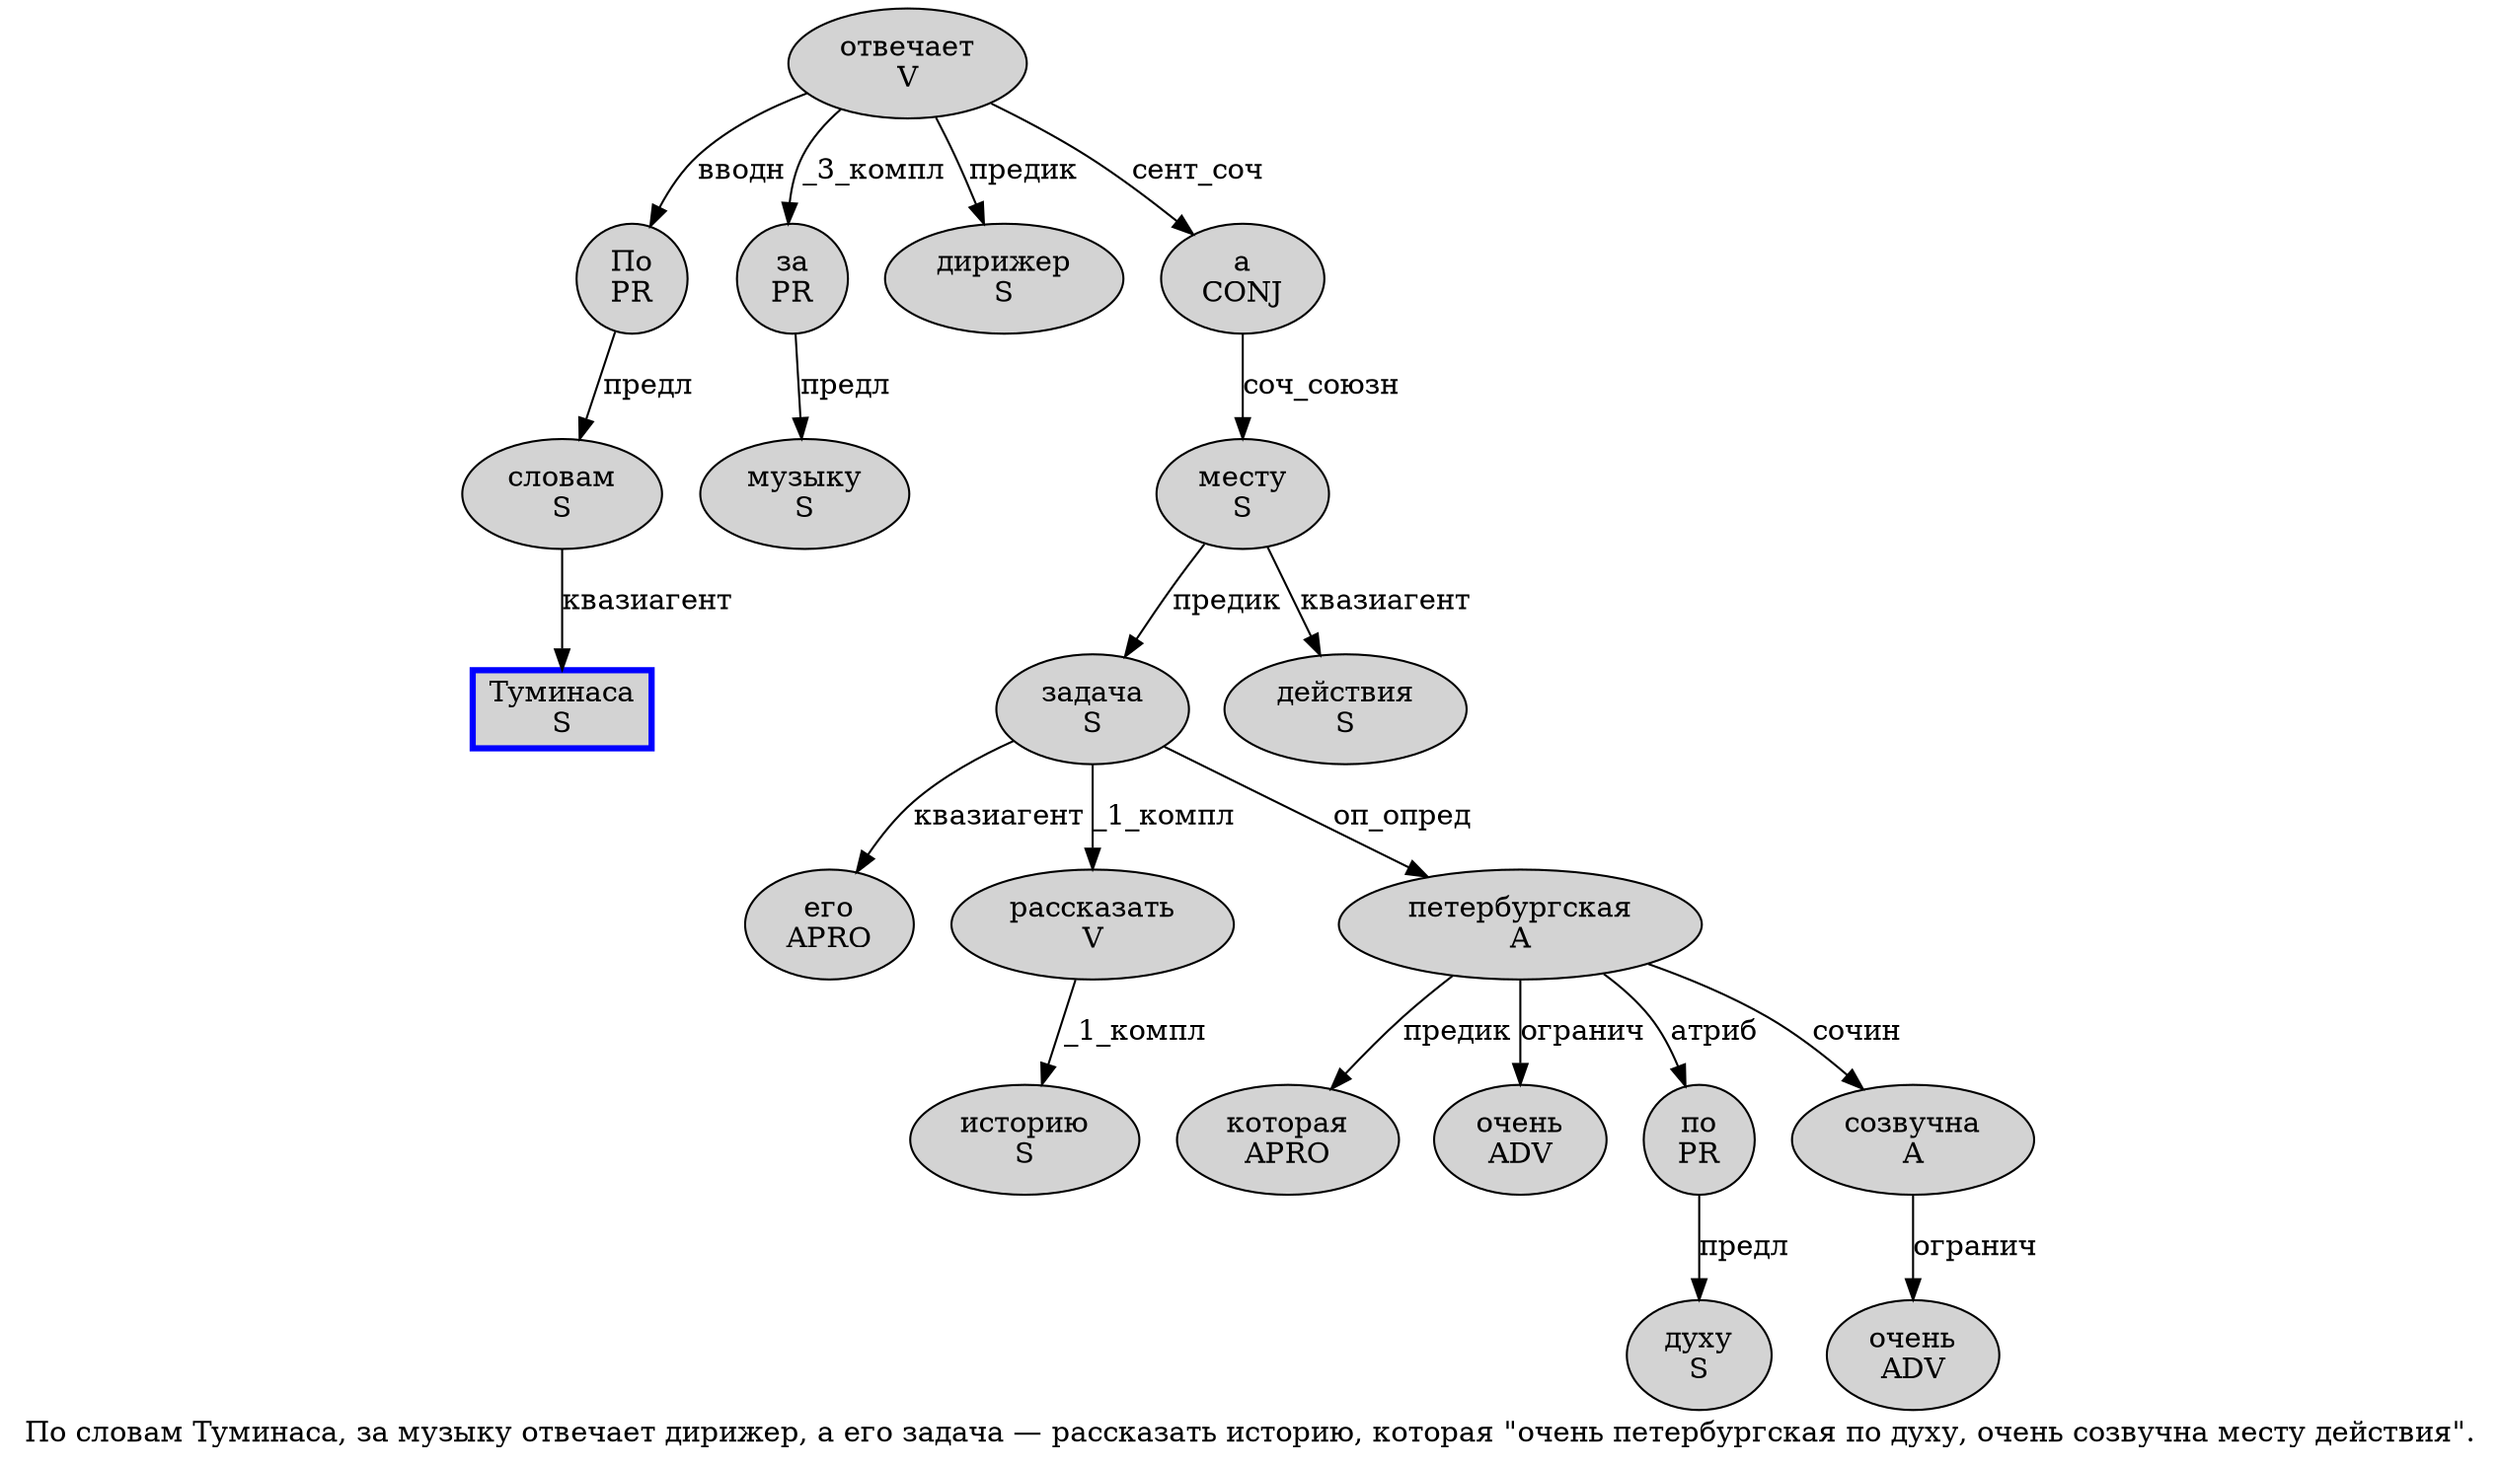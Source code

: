 digraph SENTENCE_844 {
	graph [label="По словам Туминаса, за музыку отвечает дирижер, а его задача — рассказать историю, которая \"очень петербургская по духу, очень созвучна месту действия\"."]
	node [style=filled]
		0 [label="По
PR" color="" fillcolor=lightgray penwidth=1 shape=ellipse]
		1 [label="словам
S" color="" fillcolor=lightgray penwidth=1 shape=ellipse]
		2 [label="Туминаса
S" color=blue fillcolor=lightgray penwidth=3 shape=box]
		4 [label="за
PR" color="" fillcolor=lightgray penwidth=1 shape=ellipse]
		5 [label="музыку
S" color="" fillcolor=lightgray penwidth=1 shape=ellipse]
		6 [label="отвечает
V" color="" fillcolor=lightgray penwidth=1 shape=ellipse]
		7 [label="дирижер
S" color="" fillcolor=lightgray penwidth=1 shape=ellipse]
		9 [label="а
CONJ" color="" fillcolor=lightgray penwidth=1 shape=ellipse]
		10 [label="его
APRO" color="" fillcolor=lightgray penwidth=1 shape=ellipse]
		11 [label="задача
S" color="" fillcolor=lightgray penwidth=1 shape=ellipse]
		13 [label="рассказать
V" color="" fillcolor=lightgray penwidth=1 shape=ellipse]
		14 [label="историю
S" color="" fillcolor=lightgray penwidth=1 shape=ellipse]
		16 [label="которая
APRO" color="" fillcolor=lightgray penwidth=1 shape=ellipse]
		18 [label="очень
ADV" color="" fillcolor=lightgray penwidth=1 shape=ellipse]
		19 [label="петербургская
A" color="" fillcolor=lightgray penwidth=1 shape=ellipse]
		20 [label="по
PR" color="" fillcolor=lightgray penwidth=1 shape=ellipse]
		21 [label="духу
S" color="" fillcolor=lightgray penwidth=1 shape=ellipse]
		23 [label="очень
ADV" color="" fillcolor=lightgray penwidth=1 shape=ellipse]
		24 [label="созвучна
A" color="" fillcolor=lightgray penwidth=1 shape=ellipse]
		25 [label="месту
S" color="" fillcolor=lightgray penwidth=1 shape=ellipse]
		26 [label="действия
S" color="" fillcolor=lightgray penwidth=1 shape=ellipse]
			13 -> 14 [label="_1_компл"]
			24 -> 23 [label="огранич"]
			20 -> 21 [label="предл"]
			4 -> 5 [label="предл"]
			0 -> 1 [label="предл"]
			9 -> 25 [label="соч_союзн"]
			1 -> 2 [label="квазиагент"]
			19 -> 16 [label="предик"]
			19 -> 18 [label="огранич"]
			19 -> 20 [label="атриб"]
			19 -> 24 [label="сочин"]
			11 -> 10 [label="квазиагент"]
			11 -> 13 [label="_1_компл"]
			11 -> 19 [label="оп_опред"]
			25 -> 11 [label="предик"]
			25 -> 26 [label="квазиагент"]
			6 -> 0 [label="вводн"]
			6 -> 4 [label="_3_компл"]
			6 -> 7 [label="предик"]
			6 -> 9 [label="сент_соч"]
}